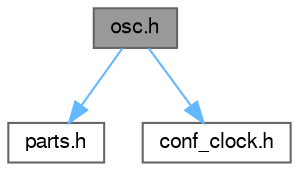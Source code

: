 digraph "osc.h"
{
 // LATEX_PDF_SIZE
  bgcolor="transparent";
  edge [fontname=FreeSans,fontsize=10,labelfontname=FreeSans,labelfontsize=10];
  node [fontname=FreeSans,fontsize=10,shape=box,height=0.2,width=0.4];
  Node1 [label="osc.h",height=0.2,width=0.4,color="gray40", fillcolor="grey60", style="filled", fontcolor="black",tooltip="Oscillator management."];
  Node1 -> Node2 [color="steelblue1",style="solid"];
  Node2 [label="parts.h",height=0.2,width=0.4,color="grey40", fillcolor="white", style="filled",URL="$parts_8h.html",tooltip="Atmel part identification macros."];
  Node1 -> Node3 [color="steelblue1",style="solid"];
  Node3 [label="conf_clock.h",height=0.2,width=0.4,color="grey40", fillcolor="white", style="filled",URL="$conf__clock_8h.html",tooltip="SAME70 clock configuration."];
}
